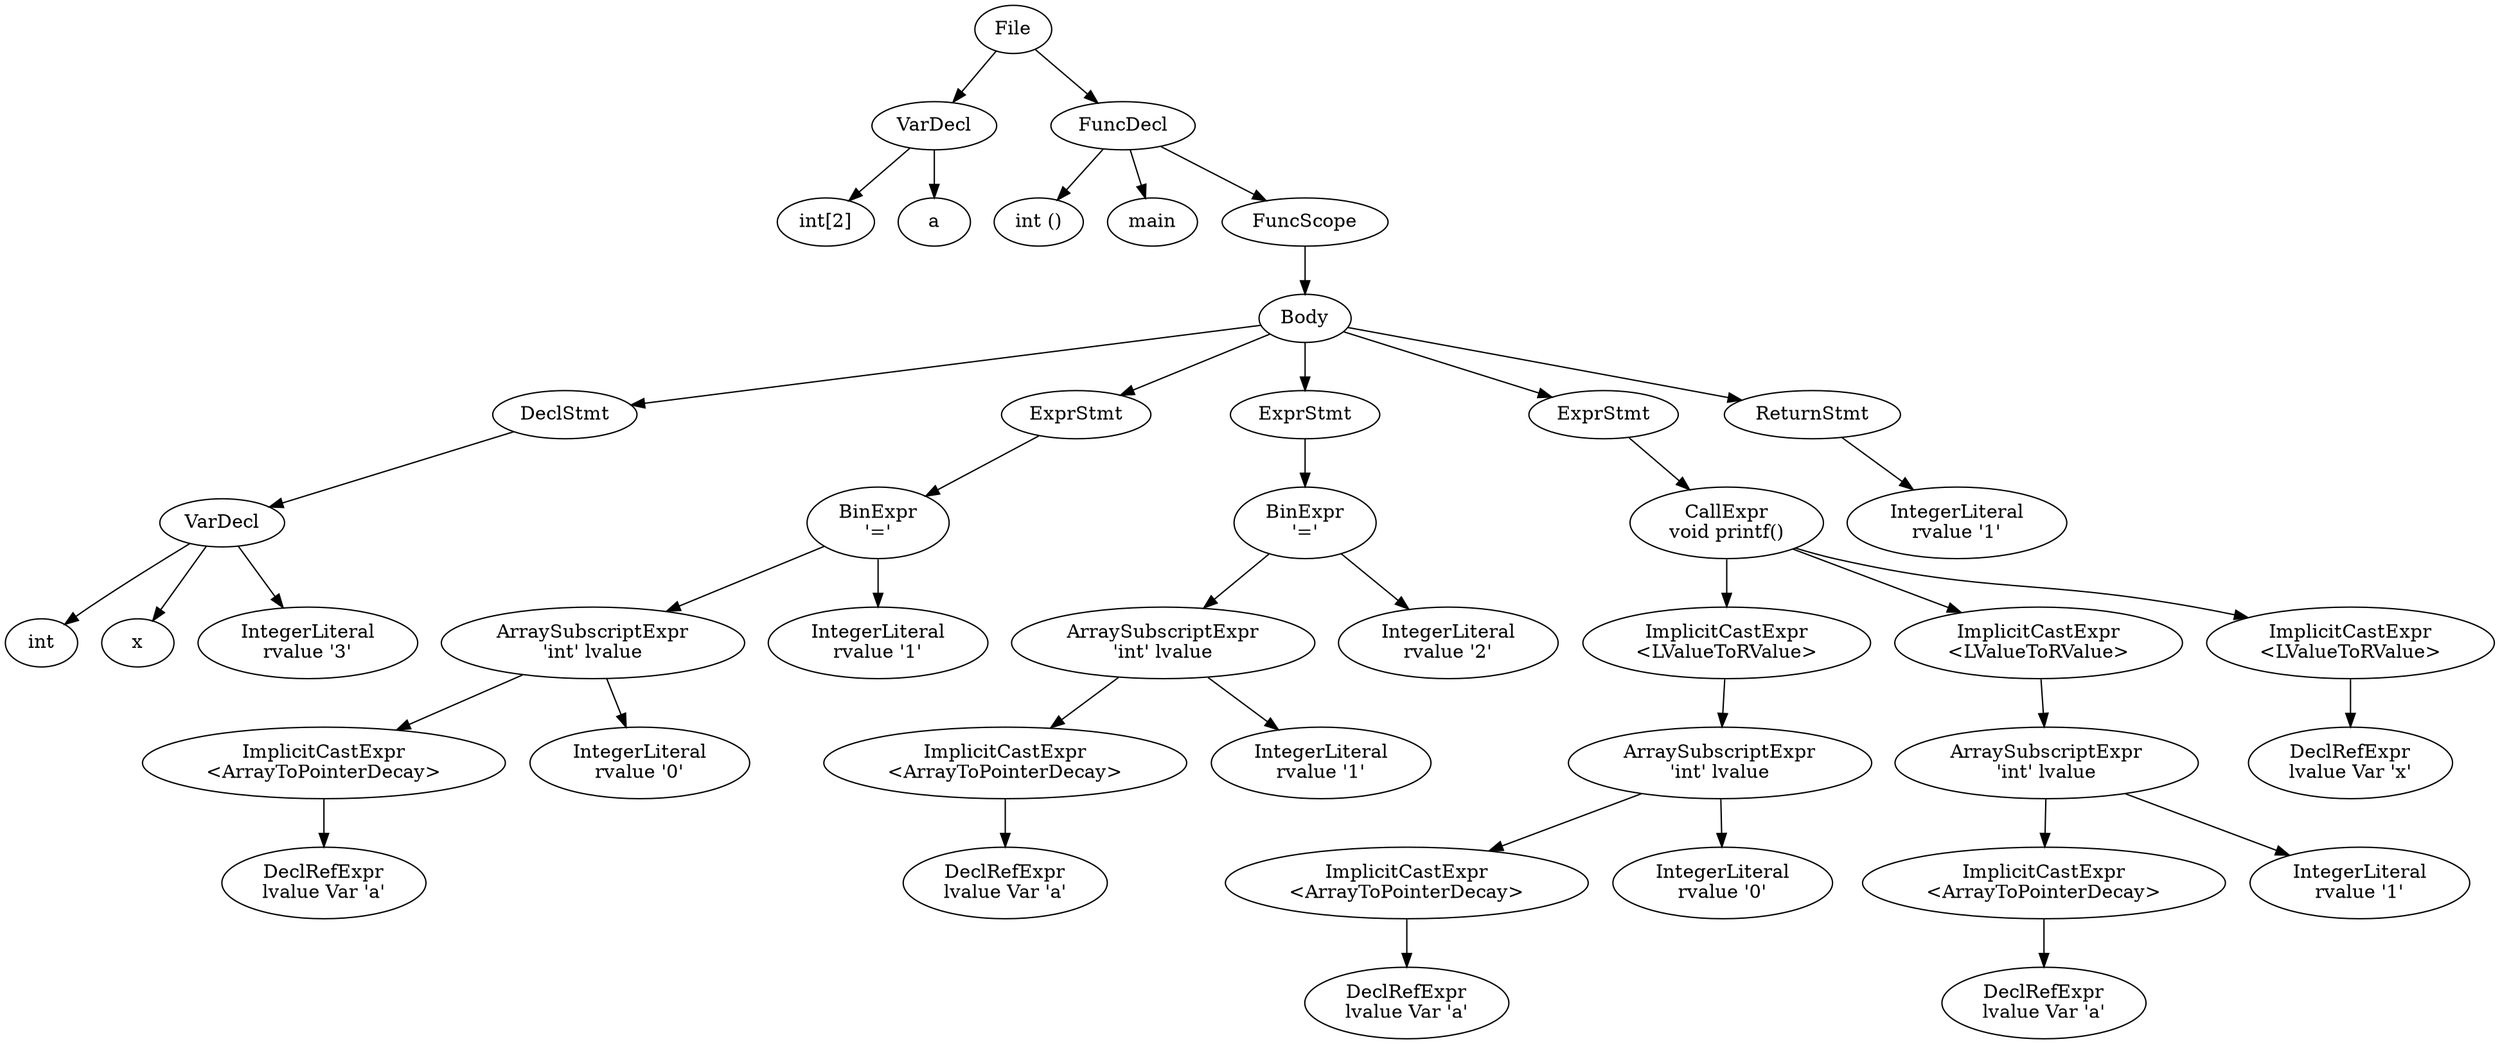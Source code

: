 digraph {n0 [label="File"];
n1 [label="VarDecl"];
n2 [label="int[2]"];
n3 [label="a"];
n5 [label="FuncDecl"];
n6 [label="int ()"];
n7 [label="main"];
n8 [label="FuncScope"];
n10 [label="Body"];
n12 [label="DeclStmt"];
n13 [label="VarDecl"];
n14 [label="int"];
n15 [label="x"];
n16 [label="IntegerLiteral
rvalue '3'"];
n17 [label="ExprStmt"];
n18 [label="BinExpr
'='"];
n19 [label="ArraySubscriptExpr
'int' lvalue"];
n20 [label="ImplicitCastExpr
<ArrayToPointerDecay>"];
n21 [label="DeclRefExpr
lvalue Var 'a'"];
n22 [label="IntegerLiteral
rvalue '0'"];
n23 [label="IntegerLiteral
rvalue '1'"];
n24 [label="ExprStmt"];
n25 [label="BinExpr
'='"];
n26 [label="ArraySubscriptExpr
'int' lvalue"];
n27 [label="ImplicitCastExpr
<ArrayToPointerDecay>"];
n28 [label="DeclRefExpr
lvalue Var 'a'"];
n29 [label="IntegerLiteral
rvalue '1'"];
n30 [label="IntegerLiteral
rvalue '2'"];
n31 [label="ExprStmt"];
n32 [label="CallExpr
void printf()"];
n35 [label="ImplicitCastExpr
<LValueToRValue>"];
n36 [label="ArraySubscriptExpr
'int' lvalue"];
n37 [label="ImplicitCastExpr
<ArrayToPointerDecay>"];
n38 [label="DeclRefExpr
lvalue Var 'a'"];
n39 [label="IntegerLiteral
rvalue '0'"];
n40 [label="ImplicitCastExpr
<LValueToRValue>"];
n41 [label="ArraySubscriptExpr
'int' lvalue"];
n42 [label="ImplicitCastExpr
<ArrayToPointerDecay>"];
n43 [label="DeclRefExpr
lvalue Var 'a'"];
n44 [label="IntegerLiteral
rvalue '1'"];
n45 [label="ImplicitCastExpr
<LValueToRValue>"];
n46 [label="DeclRefExpr
lvalue Var 'x'"];
n47 [label="ReturnStmt"];
n48 [label="IntegerLiteral
rvalue '1'"];
n0 -> n1
n1 -> n2
n1 -> n3
n0 -> n5
n5 -> n6
n5 -> n7
n5 -> n8
n8 -> n10
n10 -> n12
n12 -> n13
n13 -> n14
n13 -> n15
n13 -> n16
n10 -> n17
n17 -> n18
n18 -> n19
n19 -> n20
n20 -> n21
n19 -> n22
n18 -> n23
n10 -> n24
n24 -> n25
n25 -> n26
n26 -> n27
n27 -> n28
n26 -> n29
n25 -> n30
n10 -> n31
n31 -> n32
n32 -> n35
n35 -> n36
n36 -> n37
n37 -> n38
n36 -> n39
n32 -> n40
n40 -> n41
n41 -> n42
n42 -> n43
n41 -> n44
n32 -> n45
n45 -> n46
n10 -> n47
n47 -> n48
}